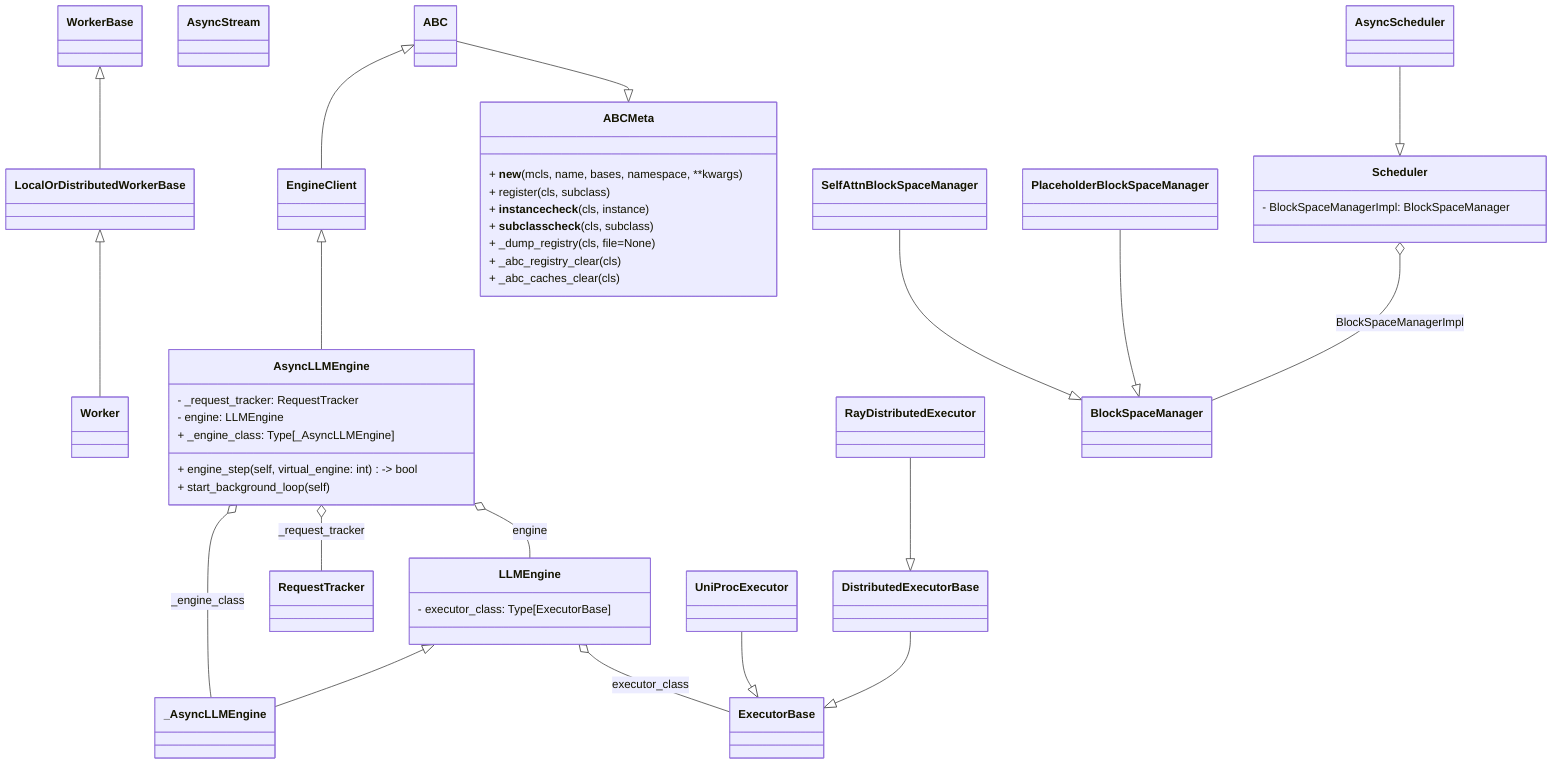 classDiagram

class AsyncLLMEngine{
    %% Members
    - _request_tracker: RequestTracker
    - engine: LLMEngine
    + _engine_class: Type[_AsyncLLMEngine]
    %% Methods
    + engine_step(self, virtual_engine: int) -> bool
    + start_background_loop(self)
}
class WorkerBase
class Worker
class LocalOrDistributedWorkerBase
class AsyncStream
class RequestTracker
class _AsyncLLMEngine
class LLMEngine{
   - executor_class: Type[ExecutorBase]
}
class AsyncLLMEngine
class EngineClient
class ABC
class AsyncScheduler
class Scheduler{
    - BlockSpaceManagerImpl: BlockSpaceManager
}
class ExecutorBase
class DistributedExecutorBase
class UniProcExecutor

class RayDistributedExecutor

DistributedExecutorBase --|> ExecutorBase
UniProcExecutor --|> ExecutorBase
RayDistributedExecutor --|> DistributedExecutorBase

class BlockSpaceManager
class SelfAttnBlockSpaceManager
class PlaceholderBlockSpaceManager
SelfAttnBlockSpaceManager --|> BlockSpaceManager
PlaceholderBlockSpaceManager --|> BlockSpaceManager

class ABCMeta {
    + __new__(mcls, name, bases, namespace, **kwargs)
    + register(cls, subclass)
    + __instancecheck__(cls, instance)
    + __subclasscheck__(cls, subclass)
    + _dump_registry(cls, file=None)
    + _abc_registry_clear(cls)
    + _abc_caches_clear(cls)
}

LocalOrDistributedWorkerBase <|-- Worker
WorkerBase <|-- LocalOrDistributedWorkerBase
LLMEngine <|-- _AsyncLLMEngine
LLMEngine o-- ExecutorBase : executor_class
EngineClient <|-- AsyncLLMEngine
ABC <|-- EngineClient
AsyncLLMEngine o-- _AsyncLLMEngine : _engine_class
ABC --|> ABCMeta
AsyncScheduler --|>Scheduler
AsyncLLMEngine o-- RequestTracker : _request_tracker
AsyncLLMEngine o-- LLMEngine : engine
Scheduler o-- BlockSpaceManager : BlockSpaceManagerImpl